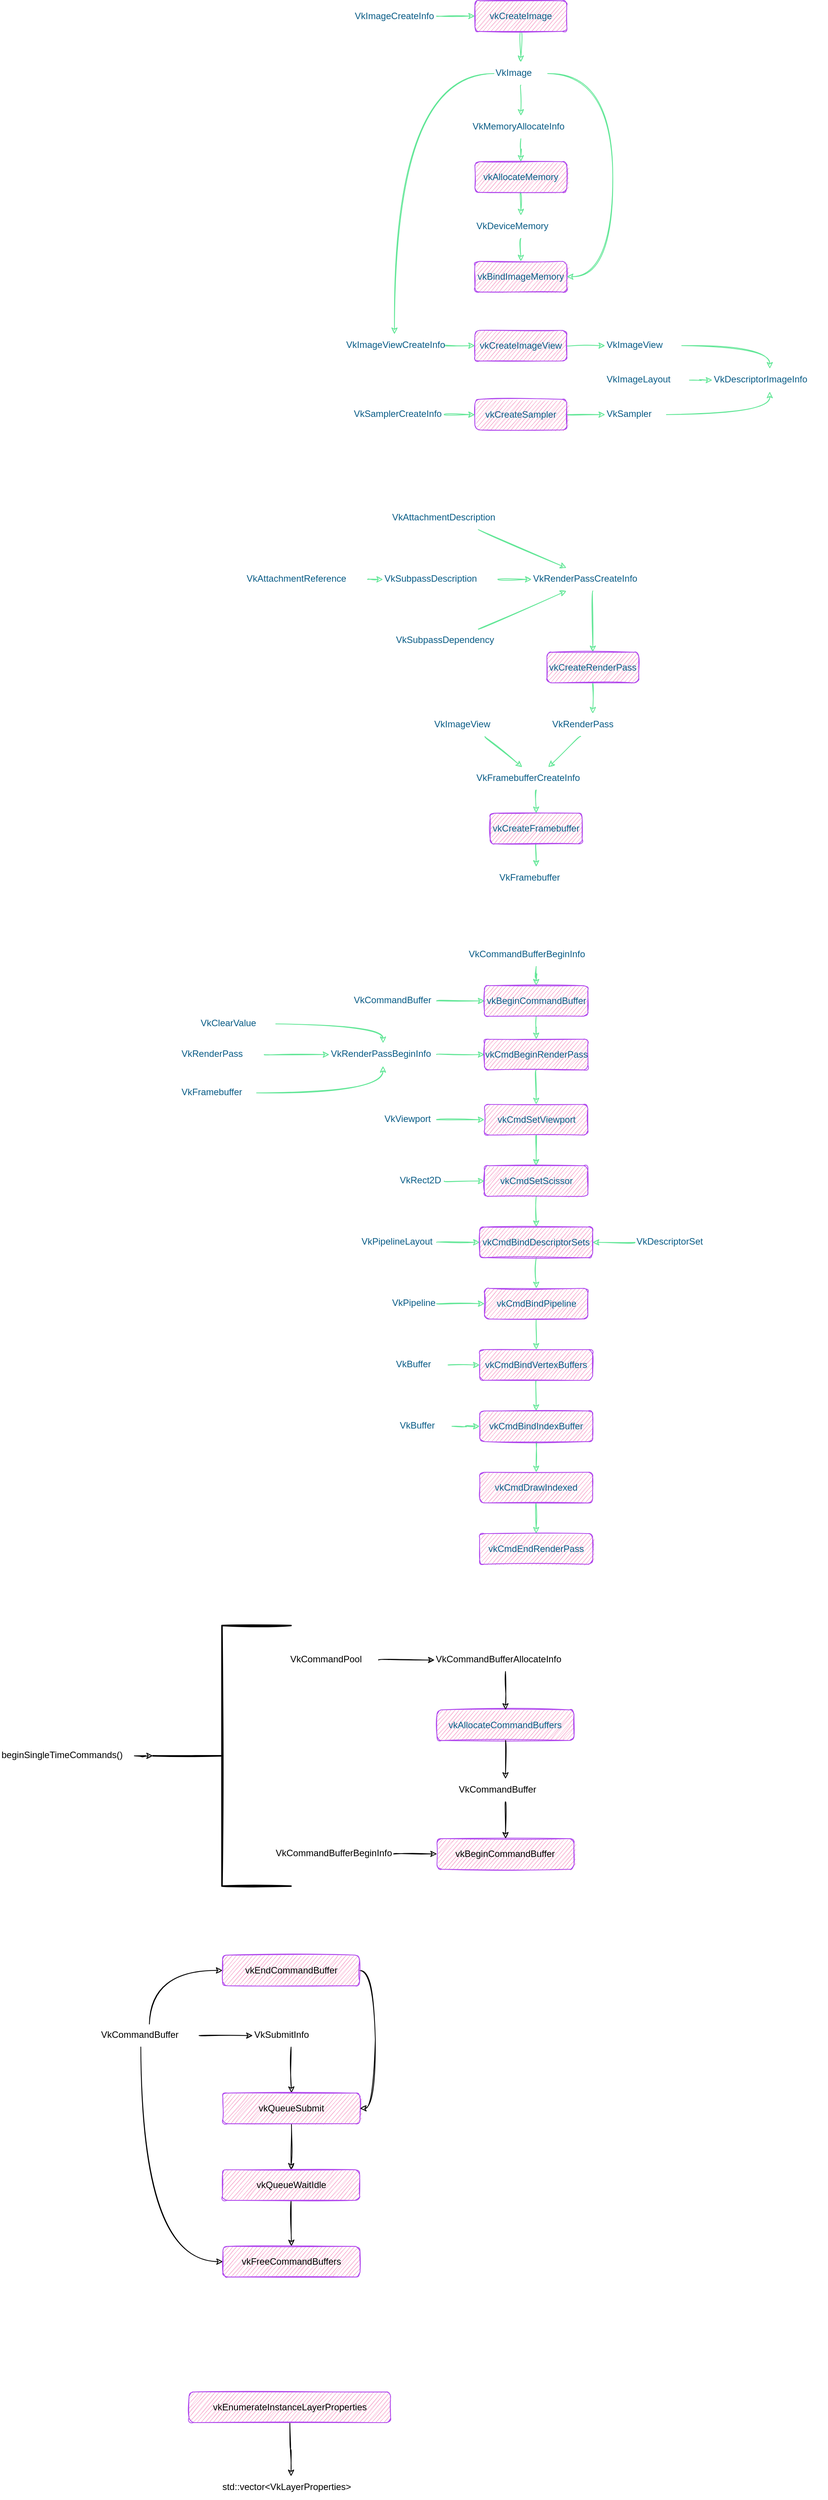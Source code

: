 <mxfile version="15.2.7" type="device"><diagram id="C5RBs43oDa-KdzZeNtuy" name="Page-1"><mxGraphModel dx="1734" dy="2004" grid="1" gridSize="10" guides="1" tooltips="1" connect="1" arrows="1" fold="1" page="1" pageScale="1" pageWidth="827" pageHeight="1169" math="0" shadow="0"><root><mxCell id="WIyWlLk6GJQsqaUBKTNV-0"/><mxCell id="WIyWlLk6GJQsqaUBKTNV-1" parent="WIyWlLk6GJQsqaUBKTNV-0"/><mxCell id="TEi-ad2uuRm-jpx_pzgh-16" style="edgeStyle=orthogonalEdgeStyle;orthogonalLoop=1;jettySize=auto;html=1;strokeColor=#60E696;fontColor=#095C86;curved=1;sketch=1;" parent="WIyWlLk6GJQsqaUBKTNV-1" source="WIyWlLk6GJQsqaUBKTNV-3" target="TEi-ad2uuRm-jpx_pzgh-11" edge="1"><mxGeometry relative="1" as="geometry"/></mxCell><mxCell id="WIyWlLk6GJQsqaUBKTNV-3" value="vkCreateImage" style="whiteSpace=wrap;html=1;fontSize=12;glass=0;strokeWidth=1;shadow=0;fillColor=#F694C1;strokeColor=#AF45ED;fontColor=#095C86;sketch=1;rounded=1;" parent="WIyWlLk6GJQsqaUBKTNV-1" vertex="1"><mxGeometry x="250" y="-80" width="120" height="40" as="geometry"/></mxCell><mxCell id="TEi-ad2uuRm-jpx_pzgh-7" style="orthogonalLoop=1;jettySize=auto;html=1;strokeColor=#60E696;fontColor=#095C86;curved=1;sketch=1;" parent="WIyWlLk6GJQsqaUBKTNV-1" source="WIyWlLk6GJQsqaUBKTNV-7" target="TEi-ad2uuRm-jpx_pzgh-13" edge="1"><mxGeometry relative="1" as="geometry"/></mxCell><mxCell id="WIyWlLk6GJQsqaUBKTNV-7" value="vkAllocateMemory" style="whiteSpace=wrap;html=1;fontSize=12;glass=0;strokeWidth=1;shadow=0;fillColor=#F694C1;strokeColor=#AF45ED;fontColor=#095C86;sketch=1;rounded=1;" parent="WIyWlLk6GJQsqaUBKTNV-1" vertex="1"><mxGeometry x="250" y="130" width="120" height="40" as="geometry"/></mxCell><mxCell id="TEi-ad2uuRm-jpx_pzgh-55" value="" style="edgeStyle=orthogonalEdgeStyle;orthogonalLoop=1;jettySize=auto;html=1;fontColor=#095C86;strokeColor=#60E696;fillColor=#F694C1;curved=1;sketch=1;" parent="WIyWlLk6GJQsqaUBKTNV-1" source="WIyWlLk6GJQsqaUBKTNV-11" target="TEi-ad2uuRm-jpx_pzgh-54" edge="1"><mxGeometry relative="1" as="geometry"/></mxCell><mxCell id="WIyWlLk6GJQsqaUBKTNV-11" value="vkCreateImageView" style="whiteSpace=wrap;html=1;fontSize=12;glass=0;strokeWidth=1;shadow=0;fillColor=#F694C1;strokeColor=#AF45ED;fontColor=#095C86;sketch=1;rounded=1;" parent="WIyWlLk6GJQsqaUBKTNV-1" vertex="1"><mxGeometry x="250" y="350" width="120" height="40" as="geometry"/></mxCell><mxCell id="WIyWlLk6GJQsqaUBKTNV-12" value="vkBindImageMemory" style="whiteSpace=wrap;html=1;fontSize=12;glass=0;strokeWidth=1;shadow=0;fillColor=#F694C1;strokeColor=#AF45ED;fontColor=#095C86;sketch=1;rounded=1;" parent="WIyWlLk6GJQsqaUBKTNV-1" vertex="1"><mxGeometry x="250" y="260" width="120" height="40" as="geometry"/></mxCell><mxCell id="TEi-ad2uuRm-jpx_pzgh-1" style="edgeStyle=orthogonalEdgeStyle;orthogonalLoop=1;jettySize=auto;html=1;strokeColor=#60E696;fontColor=#095C86;curved=1;sketch=1;" parent="WIyWlLk6GJQsqaUBKTNV-1" source="TEi-ad2uuRm-jpx_pzgh-0" target="WIyWlLk6GJQsqaUBKTNV-3" edge="1"><mxGeometry relative="1" as="geometry"><mxPoint x="220" y="-60" as="sourcePoint"/></mxGeometry></mxCell><mxCell id="TEi-ad2uuRm-jpx_pzgh-0" value="VkImageCreateInfo" style="text;html=1;strokeColor=none;fillColor=none;align=center;verticalAlign=middle;whiteSpace=wrap;fontColor=#095C86;sketch=1;rounded=1;" parent="WIyWlLk6GJQsqaUBKTNV-1" vertex="1"><mxGeometry x="90" y="-75" width="110" height="30" as="geometry"/></mxCell><mxCell id="TEi-ad2uuRm-jpx_pzgh-4" style="edgeStyle=orthogonalEdgeStyle;orthogonalLoop=1;jettySize=auto;html=1;strokeColor=#60E696;fontColor=#095C86;curved=1;sketch=1;" parent="WIyWlLk6GJQsqaUBKTNV-1" source="TEi-ad2uuRm-jpx_pzgh-3" target="WIyWlLk6GJQsqaUBKTNV-7" edge="1"><mxGeometry relative="1" as="geometry"/></mxCell><mxCell id="TEi-ad2uuRm-jpx_pzgh-3" value="VkMemoryAllocateInfo" style="text;whiteSpace=wrap;html=1;fontColor=#095C86;sketch=1;rounded=1;" parent="WIyWlLk6GJQsqaUBKTNV-1" vertex="1"><mxGeometry x="245" y="70" width="130" height="30" as="geometry"/></mxCell><mxCell id="TEi-ad2uuRm-jpx_pzgh-10" style="edgeStyle=orthogonalEdgeStyle;orthogonalLoop=1;jettySize=auto;html=1;strokeColor=#60E696;fontColor=#095C86;curved=1;sketch=1;" parent="WIyWlLk6GJQsqaUBKTNV-1" source="TEi-ad2uuRm-jpx_pzgh-9" target="WIyWlLk6GJQsqaUBKTNV-11" edge="1"><mxGeometry relative="1" as="geometry"/></mxCell><mxCell id="TEi-ad2uuRm-jpx_pzgh-9" value="VkImageViewCreateInfo" style="text;whiteSpace=wrap;html=1;fontColor=#095C86;sketch=1;rounded=1;" parent="WIyWlLk6GJQsqaUBKTNV-1" vertex="1"><mxGeometry x="80" y="355" width="130" height="30" as="geometry"/></mxCell><mxCell id="TEi-ad2uuRm-jpx_pzgh-18" style="edgeStyle=elbowEdgeStyle;orthogonalLoop=1;jettySize=auto;html=1;entryX=1;entryY=0.5;entryDx=0;entryDy=0;strokeColor=#60E696;fontColor=#095C86;curved=1;sketch=1;" parent="WIyWlLk6GJQsqaUBKTNV-1" source="TEi-ad2uuRm-jpx_pzgh-11" target="WIyWlLk6GJQsqaUBKTNV-12" edge="1"><mxGeometry relative="1" as="geometry"><Array as="points"><mxPoint x="430" y="150"/></Array></mxGeometry></mxCell><mxCell id="TEi-ad2uuRm-jpx_pzgh-49" style="edgeStyle=none;orthogonalLoop=1;jettySize=auto;html=1;strokeColor=#60E696;fontColor=#095C86;curved=1;sketch=1;" parent="WIyWlLk6GJQsqaUBKTNV-1" source="TEi-ad2uuRm-jpx_pzgh-11" target="TEi-ad2uuRm-jpx_pzgh-3" edge="1"><mxGeometry relative="1" as="geometry"/></mxCell><mxCell id="TEi-ad2uuRm-jpx_pzgh-51" style="orthogonalLoop=1;jettySize=auto;html=1;edgeStyle=orthogonalEdgeStyle;strokeColor=#60E696;fontColor=#095C86;curved=1;sketch=1;" parent="WIyWlLk6GJQsqaUBKTNV-1" source="TEi-ad2uuRm-jpx_pzgh-11" target="TEi-ad2uuRm-jpx_pzgh-9" edge="1"><mxGeometry relative="1" as="geometry"/></mxCell><mxCell id="TEi-ad2uuRm-jpx_pzgh-11" value="VkImage" style="text;whiteSpace=wrap;html=1;fontColor=#095C86;sketch=1;rounded=1;" parent="WIyWlLk6GJQsqaUBKTNV-1" vertex="1"><mxGeometry x="275" width="70" height="30" as="geometry"/></mxCell><mxCell id="TEi-ad2uuRm-jpx_pzgh-50" value="" style="edgeStyle=none;orthogonalLoop=1;jettySize=auto;html=1;strokeColor=#60E696;fontColor=#095C86;curved=1;sketch=1;" parent="WIyWlLk6GJQsqaUBKTNV-1" source="TEi-ad2uuRm-jpx_pzgh-13" target="WIyWlLk6GJQsqaUBKTNV-12" edge="1"><mxGeometry relative="1" as="geometry"/></mxCell><mxCell id="TEi-ad2uuRm-jpx_pzgh-13" value="VkDeviceMemory" style="text;whiteSpace=wrap;html=1;fontColor=#095C86;sketch=1;rounded=1;" parent="WIyWlLk6GJQsqaUBKTNV-1" vertex="1"><mxGeometry x="250" y="200" width="120" height="30" as="geometry"/></mxCell><mxCell id="TEi-ad2uuRm-jpx_pzgh-47" value="" style="edgeStyle=none;orthogonalLoop=1;jettySize=auto;html=1;strokeColor=#60E696;fontColor=#095C86;curved=1;sketch=1;" parent="WIyWlLk6GJQsqaUBKTNV-1" source="TEi-ad2uuRm-jpx_pzgh-19" target="TEi-ad2uuRm-jpx_pzgh-46" edge="1"><mxGeometry relative="1" as="geometry"/></mxCell><mxCell id="TEi-ad2uuRm-jpx_pzgh-19" value="vkCreateSampler" style="whiteSpace=wrap;html=1;fontSize=12;glass=0;strokeWidth=1;shadow=0;fillColor=#F694C1;strokeColor=#AF45ED;fontColor=#095C86;sketch=1;rounded=1;" parent="WIyWlLk6GJQsqaUBKTNV-1" vertex="1"><mxGeometry x="250" y="440" width="120" height="40" as="geometry"/></mxCell><mxCell id="TEi-ad2uuRm-jpx_pzgh-21" style="edgeStyle=orthogonalEdgeStyle;orthogonalLoop=1;jettySize=auto;html=1;strokeColor=#60E696;fontColor=#095C86;curved=1;sketch=1;" parent="WIyWlLk6GJQsqaUBKTNV-1" source="TEi-ad2uuRm-jpx_pzgh-20" target="TEi-ad2uuRm-jpx_pzgh-19" edge="1"><mxGeometry relative="1" as="geometry"/></mxCell><mxCell id="TEi-ad2uuRm-jpx_pzgh-20" value="VkSamplerCreateInfo" style="text;whiteSpace=wrap;html=1;fontColor=#095C86;sketch=1;rounded=1;" parent="WIyWlLk6GJQsqaUBKTNV-1" vertex="1"><mxGeometry x="90" y="445" width="120" height="30" as="geometry"/></mxCell><mxCell id="TEi-ad2uuRm-jpx_pzgh-29" style="orthogonalLoop=1;jettySize=auto;html=1;strokeColor=#60E696;fontColor=#095C86;curved=1;sketch=1;" parent="WIyWlLk6GJQsqaUBKTNV-1" source="TEi-ad2uuRm-jpx_pzgh-23" target="TEi-ad2uuRm-jpx_pzgh-28" edge="1"><mxGeometry relative="1" as="geometry"/></mxCell><mxCell id="TEi-ad2uuRm-jpx_pzgh-23" value="VkAttachmentDescription" style="text;whiteSpace=wrap;html=1;fontColor=#095C86;sketch=1;rounded=1;" parent="WIyWlLk6GJQsqaUBKTNV-1" vertex="1"><mxGeometry x="140" y="580" width="160" height="30" as="geometry"/></mxCell><mxCell id="TEi-ad2uuRm-jpx_pzgh-33" style="orthogonalLoop=1;jettySize=auto;html=1;strokeColor=#60E696;fontColor=#095C86;curved=1;sketch=1;" parent="WIyWlLk6GJQsqaUBKTNV-1" source="TEi-ad2uuRm-jpx_pzgh-25" target="TEi-ad2uuRm-jpx_pzgh-26" edge="1"><mxGeometry relative="1" as="geometry"/></mxCell><mxCell id="TEi-ad2uuRm-jpx_pzgh-25" value="VkAttachmentReference" style="text;whiteSpace=wrap;html=1;fontColor=#095C86;sketch=1;rounded=1;" parent="WIyWlLk6GJQsqaUBKTNV-1" vertex="1"><mxGeometry x="-50" y="660" width="160" height="30" as="geometry"/></mxCell><mxCell id="TEi-ad2uuRm-jpx_pzgh-30" style="orthogonalLoop=1;jettySize=auto;html=1;strokeColor=#60E696;fontColor=#095C86;curved=1;sketch=1;" parent="WIyWlLk6GJQsqaUBKTNV-1" source="TEi-ad2uuRm-jpx_pzgh-26" target="TEi-ad2uuRm-jpx_pzgh-28" edge="1"><mxGeometry relative="1" as="geometry"/></mxCell><mxCell id="TEi-ad2uuRm-jpx_pzgh-26" value="VkSubpassDescription" style="text;whiteSpace=wrap;html=1;fontColor=#095C86;sketch=1;rounded=1;" parent="WIyWlLk6GJQsqaUBKTNV-1" vertex="1"><mxGeometry x="130" y="660" width="150" height="30" as="geometry"/></mxCell><mxCell id="TEi-ad2uuRm-jpx_pzgh-27" value="VkSubpassDependency" style="text;whiteSpace=wrap;html=1;fontColor=#095C86;sketch=1;rounded=1;" parent="WIyWlLk6GJQsqaUBKTNV-1" vertex="1"><mxGeometry x="145" y="740" width="150" height="30" as="geometry"/></mxCell><mxCell id="TEi-ad2uuRm-jpx_pzgh-35" style="edgeStyle=none;orthogonalLoop=1;jettySize=auto;html=1;strokeColor=#60E696;fontColor=#095C86;curved=1;sketch=1;" parent="WIyWlLk6GJQsqaUBKTNV-1" source="TEi-ad2uuRm-jpx_pzgh-28" target="TEi-ad2uuRm-jpx_pzgh-34" edge="1"><mxGeometry relative="1" as="geometry"/></mxCell><mxCell id="TEi-ad2uuRm-jpx_pzgh-28" value="VkRenderPassCreateInfo" style="text;whiteSpace=wrap;html=1;fontColor=#095C86;sketch=1;rounded=1;" parent="WIyWlLk6GJQsqaUBKTNV-1" vertex="1"><mxGeometry x="324" y="660" width="160" height="30" as="geometry"/></mxCell><mxCell id="TEi-ad2uuRm-jpx_pzgh-32" style="orthogonalLoop=1;jettySize=auto;html=1;strokeColor=#60E696;fontColor=#095C86;curved=1;sketch=1;" parent="WIyWlLk6GJQsqaUBKTNV-1" source="TEi-ad2uuRm-jpx_pzgh-27" target="TEi-ad2uuRm-jpx_pzgh-28" edge="1"><mxGeometry relative="1" as="geometry"><mxPoint x="315.029" y="810" as="sourcePoint"/></mxGeometry></mxCell><mxCell id="TEi-ad2uuRm-jpx_pzgh-37" style="edgeStyle=none;orthogonalLoop=1;jettySize=auto;html=1;strokeColor=#60E696;fontColor=#095C86;curved=1;sketch=1;" parent="WIyWlLk6GJQsqaUBKTNV-1" source="TEi-ad2uuRm-jpx_pzgh-34" target="TEi-ad2uuRm-jpx_pzgh-36" edge="1"><mxGeometry relative="1" as="geometry"/></mxCell><mxCell id="TEi-ad2uuRm-jpx_pzgh-34" value="vkCreateRenderPass" style="whiteSpace=wrap;html=1;fontSize=12;glass=0;strokeWidth=1;shadow=0;fillColor=#F694C1;strokeColor=#AF45ED;fontColor=#095C86;sketch=1;rounded=1;" parent="WIyWlLk6GJQsqaUBKTNV-1" vertex="1"><mxGeometry x="344" y="770" width="120" height="40" as="geometry"/></mxCell><mxCell id="TEi-ad2uuRm-jpx_pzgh-41" style="edgeStyle=none;orthogonalLoop=1;jettySize=auto;html=1;strokeColor=#60E696;fontColor=#095C86;curved=1;sketch=1;" parent="WIyWlLk6GJQsqaUBKTNV-1" source="TEi-ad2uuRm-jpx_pzgh-36" target="TEi-ad2uuRm-jpx_pzgh-39" edge="1"><mxGeometry relative="1" as="geometry"/></mxCell><mxCell id="TEi-ad2uuRm-jpx_pzgh-36" value="VkRenderPass" style="text;whiteSpace=wrap;html=1;fontColor=#095C86;sketch=1;rounded=1;" parent="WIyWlLk6GJQsqaUBKTNV-1" vertex="1"><mxGeometry x="349" y="850" width="110" height="30" as="geometry"/></mxCell><mxCell id="TEi-ad2uuRm-jpx_pzgh-40" style="edgeStyle=none;orthogonalLoop=1;jettySize=auto;html=1;strokeColor=#60E696;fontColor=#095C86;curved=1;sketch=1;" parent="WIyWlLk6GJQsqaUBKTNV-1" source="TEi-ad2uuRm-jpx_pzgh-38" target="TEi-ad2uuRm-jpx_pzgh-39" edge="1"><mxGeometry relative="1" as="geometry"/></mxCell><mxCell id="TEi-ad2uuRm-jpx_pzgh-38" value="VkImageView" style="text;whiteSpace=wrap;html=1;fontColor=#095C86;sketch=1;rounded=1;" parent="WIyWlLk6GJQsqaUBKTNV-1" vertex="1"><mxGeometry x="195" y="850" width="100" height="30" as="geometry"/></mxCell><mxCell id="TEi-ad2uuRm-jpx_pzgh-43" style="edgeStyle=none;orthogonalLoop=1;jettySize=auto;html=1;strokeColor=#60E696;fontColor=#095C86;curved=1;sketch=1;" parent="WIyWlLk6GJQsqaUBKTNV-1" source="TEi-ad2uuRm-jpx_pzgh-39" target="TEi-ad2uuRm-jpx_pzgh-42" edge="1"><mxGeometry relative="1" as="geometry"/></mxCell><mxCell id="TEi-ad2uuRm-jpx_pzgh-39" value="VkFramebufferCreateInfo" style="text;whiteSpace=wrap;html=1;fontColor=#095C86;sketch=1;rounded=1;" parent="WIyWlLk6GJQsqaUBKTNV-1" vertex="1"><mxGeometry x="250" y="920" width="160" height="30" as="geometry"/></mxCell><mxCell id="TEi-ad2uuRm-jpx_pzgh-45" value="" style="edgeStyle=none;orthogonalLoop=1;jettySize=auto;html=1;strokeColor=#60E696;fontColor=#095C86;curved=1;sketch=1;" parent="WIyWlLk6GJQsqaUBKTNV-1" source="TEi-ad2uuRm-jpx_pzgh-42" target="TEi-ad2uuRm-jpx_pzgh-44" edge="1"><mxGeometry relative="1" as="geometry"/></mxCell><mxCell id="TEi-ad2uuRm-jpx_pzgh-42" value="vkCreateFramebuffer" style="whiteSpace=wrap;html=1;fontSize=12;glass=0;strokeWidth=1;shadow=0;fillColor=#F694C1;strokeColor=#AF45ED;fontColor=#095C86;sketch=1;rounded=1;" parent="WIyWlLk6GJQsqaUBKTNV-1" vertex="1"><mxGeometry x="270" y="980" width="120" height="40" as="geometry"/></mxCell><mxCell id="TEi-ad2uuRm-jpx_pzgh-44" value="VkFramebuffer" style="text;whiteSpace=wrap;html=1;fontColor=#095C86;sketch=1;rounded=1;" parent="WIyWlLk6GJQsqaUBKTNV-1" vertex="1"><mxGeometry x="280" y="1050" width="100" height="30" as="geometry"/></mxCell><mxCell id="TEi-ad2uuRm-jpx_pzgh-56" style="edgeStyle=orthogonalEdgeStyle;orthogonalLoop=1;jettySize=auto;html=1;fontColor=#095C86;strokeColor=#60E696;fillColor=#F694C1;curved=1;sketch=1;" parent="WIyWlLk6GJQsqaUBKTNV-1" source="TEi-ad2uuRm-jpx_pzgh-46" target="TEi-ad2uuRm-jpx_pzgh-53" edge="1"><mxGeometry relative="1" as="geometry"/></mxCell><mxCell id="TEi-ad2uuRm-jpx_pzgh-46" value="VkSampler" style="text;whiteSpace=wrap;html=1;fontColor=#095C86;sketch=1;rounded=1;" parent="WIyWlLk6GJQsqaUBKTNV-1" vertex="1"><mxGeometry x="420" y="445" width="80" height="30" as="geometry"/></mxCell><mxCell id="TEi-ad2uuRm-jpx_pzgh-53" value="VkDescriptorImageInfo" style="text;whiteSpace=wrap;html=1;fontColor=#095C86;sketch=1;rounded=1;" parent="WIyWlLk6GJQsqaUBKTNV-1" vertex="1"><mxGeometry x="560" y="400" width="150" height="30" as="geometry"/></mxCell><mxCell id="TEi-ad2uuRm-jpx_pzgh-57" style="edgeStyle=orthogonalEdgeStyle;orthogonalLoop=1;jettySize=auto;html=1;fontColor=#095C86;strokeColor=#60E696;fillColor=#F694C1;curved=1;sketch=1;" parent="WIyWlLk6GJQsqaUBKTNV-1" source="TEi-ad2uuRm-jpx_pzgh-54" target="TEi-ad2uuRm-jpx_pzgh-53" edge="1"><mxGeometry relative="1" as="geometry"/></mxCell><mxCell id="TEi-ad2uuRm-jpx_pzgh-54" value="VkImageView" style="text;whiteSpace=wrap;html=1;fontColor=#095C86;sketch=1;rounded=1;" parent="WIyWlLk6GJQsqaUBKTNV-1" vertex="1"><mxGeometry x="420" y="355" width="100" height="30" as="geometry"/></mxCell><mxCell id="TEi-ad2uuRm-jpx_pzgh-59" style="edgeStyle=orthogonalEdgeStyle;orthogonalLoop=1;jettySize=auto;html=1;fontColor=#095C86;strokeColor=#60E696;fillColor=#F694C1;curved=1;sketch=1;" parent="WIyWlLk6GJQsqaUBKTNV-1" source="TEi-ad2uuRm-jpx_pzgh-58" target="TEi-ad2uuRm-jpx_pzgh-53" edge="1"><mxGeometry relative="1" as="geometry"/></mxCell><mxCell id="TEi-ad2uuRm-jpx_pzgh-58" value="VkImageLayout" style="text;whiteSpace=wrap;html=1;fontColor=#095C86;sketch=1;rounded=1;" parent="WIyWlLk6GJQsqaUBKTNV-1" vertex="1"><mxGeometry x="420" y="400" width="110" height="30" as="geometry"/></mxCell><mxCell id="TEi-ad2uuRm-jpx_pzgh-64" value="" style="edgeStyle=orthogonalEdgeStyle;orthogonalLoop=1;jettySize=auto;html=1;fontColor=#095C86;strokeColor=#60E696;fillColor=#F694C1;curved=1;sketch=1;" parent="WIyWlLk6GJQsqaUBKTNV-1" source="TEi-ad2uuRm-jpx_pzgh-60" target="TEi-ad2uuRm-jpx_pzgh-76" edge="1"><mxGeometry relative="1" as="geometry"><mxPoint x="330" y="1210" as="targetPoint"/></mxGeometry></mxCell><mxCell id="TEi-ad2uuRm-jpx_pzgh-60" value="VkCommandBufferBeginInfo" style="text;whiteSpace=wrap;html=1;fontColor=#095C86;sketch=1;rounded=1;" parent="WIyWlLk6GJQsqaUBKTNV-1" vertex="1"><mxGeometry x="240" y="1150" width="180" height="30" as="geometry"/></mxCell><mxCell id="TEi-ad2uuRm-jpx_pzgh-63" value="" style="edgeStyle=orthogonalEdgeStyle;orthogonalLoop=1;jettySize=auto;html=1;fontColor=#095C86;strokeColor=#60E696;fillColor=#F694C1;curved=1;sketch=1;" parent="WIyWlLk6GJQsqaUBKTNV-1" source="TEi-ad2uuRm-jpx_pzgh-61" target="TEi-ad2uuRm-jpx_pzgh-76" edge="1"><mxGeometry relative="1" as="geometry"><mxPoint x="250" y="1225" as="targetPoint"/></mxGeometry></mxCell><mxCell id="TEi-ad2uuRm-jpx_pzgh-61" value="VkCommandBuffer" style="text;whiteSpace=wrap;html=1;fontColor=#095C86;sketch=1;rounded=1;" parent="WIyWlLk6GJQsqaUBKTNV-1" vertex="1"><mxGeometry x="90" y="1210" width="110" height="30" as="geometry"/></mxCell><mxCell id="TEi-ad2uuRm-jpx_pzgh-74" value="" style="edgeStyle=orthogonalEdgeStyle;orthogonalLoop=1;jettySize=auto;html=1;fontColor=#095C86;strokeColor=#60E696;fillColor=#F694C1;curved=1;sketch=1;" parent="WIyWlLk6GJQsqaUBKTNV-1" source="TEi-ad2uuRm-jpx_pzgh-76" target="TEi-ad2uuRm-jpx_pzgh-77" edge="1"><mxGeometry relative="1" as="geometry"><mxPoint x="330" y="1240" as="sourcePoint"/><mxPoint x="334" y="1280" as="targetPoint"/></mxGeometry></mxCell><mxCell id="TEi-ad2uuRm-jpx_pzgh-73" value="" style="edgeStyle=orthogonalEdgeStyle;orthogonalLoop=1;jettySize=auto;html=1;fontColor=#095C86;strokeColor=#60E696;fillColor=#F694C1;curved=1;sketch=1;" parent="WIyWlLk6GJQsqaUBKTNV-1" source="TEi-ad2uuRm-jpx_pzgh-65" target="TEi-ad2uuRm-jpx_pzgh-77" edge="1"><mxGeometry relative="1" as="geometry"><mxPoint x="254" y="1295" as="targetPoint"/></mxGeometry></mxCell><mxCell id="TEi-ad2uuRm-jpx_pzgh-65" value="VkRenderPassBeginInfo" style="text;whiteSpace=wrap;html=1;fontColor=#095C86;sketch=1;rounded=1;" parent="WIyWlLk6GJQsqaUBKTNV-1" vertex="1"><mxGeometry x="60" y="1280" width="140" height="30" as="geometry"/></mxCell><mxCell id="TEi-ad2uuRm-jpx_pzgh-67" style="edgeStyle=orthogonalEdgeStyle;orthogonalLoop=1;jettySize=auto;html=1;fontColor=#095C86;strokeColor=#60E696;fillColor=#F694C1;entryX=0.5;entryY=0;entryDx=0;entryDy=0;curved=1;sketch=1;" parent="WIyWlLk6GJQsqaUBKTNV-1" source="TEi-ad2uuRm-jpx_pzgh-66" target="TEi-ad2uuRm-jpx_pzgh-65" edge="1"><mxGeometry relative="1" as="geometry"/></mxCell><mxCell id="TEi-ad2uuRm-jpx_pzgh-66" value="VkClearValue" style="text;whiteSpace=wrap;html=1;fontColor=#095C86;sketch=1;rounded=1;" parent="WIyWlLk6GJQsqaUBKTNV-1" vertex="1"><mxGeometry x="-110" y="1240" width="100" height="30" as="geometry"/></mxCell><mxCell id="TEi-ad2uuRm-jpx_pzgh-69" style="edgeStyle=orthogonalEdgeStyle;orthogonalLoop=1;jettySize=auto;html=1;fontColor=#095C86;strokeColor=#60E696;fillColor=#F694C1;curved=1;sketch=1;" parent="WIyWlLk6GJQsqaUBKTNV-1" source="TEi-ad2uuRm-jpx_pzgh-68" target="TEi-ad2uuRm-jpx_pzgh-65" edge="1"><mxGeometry relative="1" as="geometry"/></mxCell><mxCell id="TEi-ad2uuRm-jpx_pzgh-68" value="VkRenderPass" style="text;whiteSpace=wrap;html=1;fontColor=#095C86;sketch=1;rounded=1;" parent="WIyWlLk6GJQsqaUBKTNV-1" vertex="1"><mxGeometry x="-135" y="1280" width="110" height="30" as="geometry"/></mxCell><mxCell id="TEi-ad2uuRm-jpx_pzgh-71" style="edgeStyle=orthogonalEdgeStyle;orthogonalLoop=1;jettySize=auto;html=1;fontColor=#095C86;strokeColor=#60E696;fillColor=#F694C1;curved=1;sketch=1;" parent="WIyWlLk6GJQsqaUBKTNV-1" source="TEi-ad2uuRm-jpx_pzgh-70" target="TEi-ad2uuRm-jpx_pzgh-65" edge="1"><mxGeometry relative="1" as="geometry"/></mxCell><mxCell id="TEi-ad2uuRm-jpx_pzgh-70" value="VkFramebuffer" style="text;whiteSpace=wrap;html=1;fontColor=#095C86;sketch=1;rounded=1;" parent="WIyWlLk6GJQsqaUBKTNV-1" vertex="1"><mxGeometry x="-135" y="1330" width="100" height="30" as="geometry"/></mxCell><mxCell id="TEi-ad2uuRm-jpx_pzgh-76" value="&lt;span style=&quot;text-align: left&quot;&gt;vkBeginCommandBuffer&lt;/span&gt;" style="whiteSpace=wrap;html=1;fontSize=12;glass=0;strokeWidth=1;shadow=0;fillColor=#F694C1;strokeColor=#AF45ED;fontColor=#095C86;sketch=1;rounded=1;" parent="WIyWlLk6GJQsqaUBKTNV-1" vertex="1"><mxGeometry x="262.5" y="1205" width="135" height="40" as="geometry"/></mxCell><mxCell id="TEi-ad2uuRm-jpx_pzgh-79" value="" style="edgeStyle=orthogonalEdgeStyle;orthogonalLoop=1;jettySize=auto;html=1;fontColor=#095C86;strokeColor=#60E696;fillColor=#F694C1;curved=1;sketch=1;" parent="WIyWlLk6GJQsqaUBKTNV-1" source="TEi-ad2uuRm-jpx_pzgh-77" target="TEi-ad2uuRm-jpx_pzgh-78" edge="1"><mxGeometry relative="1" as="geometry"/></mxCell><mxCell id="TEi-ad2uuRm-jpx_pzgh-77" value="&lt;span style=&quot;text-align: left&quot;&gt;vkCmdBeginRenderPass&lt;/span&gt;" style="whiteSpace=wrap;html=1;fontSize=12;glass=0;strokeWidth=1;shadow=0;fillColor=#F694C1;strokeColor=#AF45ED;fontColor=#095C86;sketch=1;rounded=1;" parent="WIyWlLk6GJQsqaUBKTNV-1" vertex="1"><mxGeometry x="262.5" y="1275" width="135" height="40" as="geometry"/></mxCell><mxCell id="TEi-ad2uuRm-jpx_pzgh-86" value="" style="edgeStyle=orthogonalEdgeStyle;orthogonalLoop=1;jettySize=auto;html=1;fontColor=#095C86;strokeColor=#60E696;fillColor=#F694C1;curved=1;sketch=1;" parent="WIyWlLk6GJQsqaUBKTNV-1" source="TEi-ad2uuRm-jpx_pzgh-78" target="TEi-ad2uuRm-jpx_pzgh-83" edge="1"><mxGeometry relative="1" as="geometry"/></mxCell><mxCell id="TEi-ad2uuRm-jpx_pzgh-78" value="&lt;span style=&quot;text-align: left&quot;&gt;vkCmdSetViewport&lt;/span&gt;" style="whiteSpace=wrap;html=1;fontSize=12;glass=0;strokeWidth=1;shadow=0;fillColor=#F694C1;strokeColor=#AF45ED;fontColor=#095C86;sketch=1;rounded=1;" parent="WIyWlLk6GJQsqaUBKTNV-1" vertex="1"><mxGeometry x="262.5" y="1360" width="135" height="40" as="geometry"/></mxCell><mxCell id="TEi-ad2uuRm-jpx_pzgh-81" value="" style="edgeStyle=orthogonalEdgeStyle;orthogonalLoop=1;jettySize=auto;html=1;fontColor=#095C86;strokeColor=#60E696;fillColor=#F694C1;curved=1;sketch=1;" parent="WIyWlLk6GJQsqaUBKTNV-1" source="TEi-ad2uuRm-jpx_pzgh-80" target="TEi-ad2uuRm-jpx_pzgh-78" edge="1"><mxGeometry relative="1" as="geometry"/></mxCell><mxCell id="TEi-ad2uuRm-jpx_pzgh-80" value="VkViewport" style="text;whiteSpace=wrap;html=1;fontColor=#095C86;sketch=1;rounded=1;" parent="WIyWlLk6GJQsqaUBKTNV-1" vertex="1"><mxGeometry x="130" y="1365" width="70" height="30" as="geometry"/></mxCell><mxCell id="TEi-ad2uuRm-jpx_pzgh-90" value="" style="edgeStyle=orthogonalEdgeStyle;orthogonalLoop=1;jettySize=auto;html=1;fontColor=#095C86;strokeColor=#60E696;fillColor=#F694C1;curved=1;sketch=1;" parent="WIyWlLk6GJQsqaUBKTNV-1" source="TEi-ad2uuRm-jpx_pzgh-83" target="TEi-ad2uuRm-jpx_pzgh-87" edge="1"><mxGeometry relative="1" as="geometry"/></mxCell><mxCell id="TEi-ad2uuRm-jpx_pzgh-83" value="&lt;div style=&quot;text-align: left&quot;&gt;&lt;span&gt;vkCmdSetScissor&lt;/span&gt;&lt;/div&gt;" style="whiteSpace=wrap;html=1;fontSize=12;glass=0;strokeWidth=1;shadow=0;fillColor=#F694C1;strokeColor=#AF45ED;fontColor=#095C86;sketch=1;rounded=1;" parent="WIyWlLk6GJQsqaUBKTNV-1" vertex="1"><mxGeometry x="262.5" y="1440" width="135" height="40" as="geometry"/></mxCell><mxCell id="TEi-ad2uuRm-jpx_pzgh-85" value="" style="edgeStyle=orthogonalEdgeStyle;orthogonalLoop=1;jettySize=auto;html=1;fontColor=#095C86;strokeColor=#60E696;fillColor=#F694C1;curved=1;sketch=1;" parent="WIyWlLk6GJQsqaUBKTNV-1" source="TEi-ad2uuRm-jpx_pzgh-84" target="TEi-ad2uuRm-jpx_pzgh-83" edge="1"><mxGeometry relative="1" as="geometry"/></mxCell><mxCell id="TEi-ad2uuRm-jpx_pzgh-84" value="VkRect2D" style="text;whiteSpace=wrap;html=1;fontColor=#095C86;sketch=1;rounded=1;" parent="WIyWlLk6GJQsqaUBKTNV-1" vertex="1"><mxGeometry x="150" y="1445" width="60" height="30" as="geometry"/></mxCell><mxCell id="TEi-ad2uuRm-jpx_pzgh-91" value="" style="edgeStyle=orthogonalEdgeStyle;orthogonalLoop=1;jettySize=auto;html=1;fontColor=#095C86;strokeColor=#60E696;fillColor=#F694C1;curved=1;sketch=1;" parent="WIyWlLk6GJQsqaUBKTNV-1" source="TEi-ad2uuRm-jpx_pzgh-87" target="TEi-ad2uuRm-jpx_pzgh-89" edge="1"><mxGeometry relative="1" as="geometry"/></mxCell><mxCell id="TEi-ad2uuRm-jpx_pzgh-87" value="&lt;div style=&quot;text-align: left&quot;&gt;vkCmdBindDescriptorSets&lt;br&gt;&lt;/div&gt;" style="whiteSpace=wrap;html=1;fontSize=12;glass=0;strokeWidth=1;shadow=0;fillColor=#F694C1;strokeColor=#AF45ED;fontColor=#095C86;sketch=1;rounded=1;" parent="WIyWlLk6GJQsqaUBKTNV-1" vertex="1"><mxGeometry x="256.25" y="1520" width="147.5" height="40" as="geometry"/></mxCell><mxCell id="TEi-ad2uuRm-jpx_pzgh-105" value="" style="edgeStyle=orthogonalEdgeStyle;orthogonalLoop=1;jettySize=auto;html=1;fontColor=#095C86;strokeColor=#60E696;fillColor=#F694C1;curved=1;sketch=1;" parent="WIyWlLk6GJQsqaUBKTNV-1" source="TEi-ad2uuRm-jpx_pzgh-89" target="TEi-ad2uuRm-jpx_pzgh-98" edge="1"><mxGeometry relative="1" as="geometry"/></mxCell><mxCell id="TEi-ad2uuRm-jpx_pzgh-89" value="&lt;div style=&quot;text-align: left&quot;&gt;vkCmdBindPipeline&lt;br&gt;&lt;/div&gt;" style="whiteSpace=wrap;html=1;fontSize=12;glass=0;strokeWidth=1;shadow=0;fillColor=#F694C1;strokeColor=#AF45ED;fontColor=#095C86;sketch=1;rounded=1;" parent="WIyWlLk6GJQsqaUBKTNV-1" vertex="1"><mxGeometry x="262.5" y="1600" width="135" height="40" as="geometry"/></mxCell><mxCell id="TEi-ad2uuRm-jpx_pzgh-93" value="" style="edgeStyle=orthogonalEdgeStyle;orthogonalLoop=1;jettySize=auto;html=1;fontColor=#095C86;strokeColor=#60E696;fillColor=#F694C1;curved=1;sketch=1;" parent="WIyWlLk6GJQsqaUBKTNV-1" source="TEi-ad2uuRm-jpx_pzgh-92" target="TEi-ad2uuRm-jpx_pzgh-87" edge="1"><mxGeometry relative="1" as="geometry"/></mxCell><mxCell id="TEi-ad2uuRm-jpx_pzgh-92" value="VkPipelineLayout" style="text;whiteSpace=wrap;html=1;fontColor=#095C86;sketch=1;rounded=1;" parent="WIyWlLk6GJQsqaUBKTNV-1" vertex="1"><mxGeometry x="100" y="1525" width="100" height="30" as="geometry"/></mxCell><mxCell id="TEi-ad2uuRm-jpx_pzgh-95" value="" style="edgeStyle=orthogonalEdgeStyle;orthogonalLoop=1;jettySize=auto;html=1;fontColor=#095C86;strokeColor=#60E696;fillColor=#F694C1;curved=1;sketch=1;" parent="WIyWlLk6GJQsqaUBKTNV-1" source="TEi-ad2uuRm-jpx_pzgh-94" target="TEi-ad2uuRm-jpx_pzgh-87" edge="1"><mxGeometry relative="1" as="geometry"/></mxCell><mxCell id="TEi-ad2uuRm-jpx_pzgh-94" value="VkDescriptorSet" style="text;whiteSpace=wrap;html=1;fontColor=#095C86;sketch=1;rounded=1;" parent="WIyWlLk6GJQsqaUBKTNV-1" vertex="1"><mxGeometry x="459" y="1525" width="110" height="30" as="geometry"/></mxCell><mxCell id="TEi-ad2uuRm-jpx_pzgh-97" value="" style="edgeStyle=orthogonalEdgeStyle;orthogonalLoop=1;jettySize=auto;html=1;fontColor=#095C86;strokeColor=#60E696;fillColor=#F694C1;curved=1;sketch=1;" parent="WIyWlLk6GJQsqaUBKTNV-1" source="TEi-ad2uuRm-jpx_pzgh-96" target="TEi-ad2uuRm-jpx_pzgh-89" edge="1"><mxGeometry relative="1" as="geometry"/></mxCell><mxCell id="TEi-ad2uuRm-jpx_pzgh-96" value="VkPipeline" style="text;whiteSpace=wrap;html=1;fontColor=#095C86;sketch=1;rounded=1;" parent="WIyWlLk6GJQsqaUBKTNV-1" vertex="1"><mxGeometry x="140" y="1605" width="60" height="30" as="geometry"/></mxCell><mxCell id="TEi-ad2uuRm-jpx_pzgh-106" value="" style="edgeStyle=orthogonalEdgeStyle;orthogonalLoop=1;jettySize=auto;html=1;fontColor=#095C86;strokeColor=#60E696;fillColor=#F694C1;curved=1;sketch=1;" parent="WIyWlLk6GJQsqaUBKTNV-1" source="TEi-ad2uuRm-jpx_pzgh-98" target="TEi-ad2uuRm-jpx_pzgh-99" edge="1"><mxGeometry relative="1" as="geometry"/></mxCell><mxCell id="TEi-ad2uuRm-jpx_pzgh-98" value="&lt;div style=&quot;text-align: left&quot;&gt;vkCmdBindVertexBuffers&lt;br&gt;&lt;/div&gt;" style="whiteSpace=wrap;html=1;fontSize=12;glass=0;strokeWidth=1;shadow=0;fillColor=#F694C1;strokeColor=#AF45ED;fontColor=#095C86;sketch=1;rounded=1;" parent="WIyWlLk6GJQsqaUBKTNV-1" vertex="1"><mxGeometry x="256.25" y="1680" width="147.5" height="40" as="geometry"/></mxCell><mxCell id="TEi-ad2uuRm-jpx_pzgh-107" value="" style="edgeStyle=orthogonalEdgeStyle;orthogonalLoop=1;jettySize=auto;html=1;fontColor=#095C86;strokeColor=#60E696;fillColor=#F694C1;curved=1;sketch=1;" parent="WIyWlLk6GJQsqaUBKTNV-1" source="TEi-ad2uuRm-jpx_pzgh-99" target="TEi-ad2uuRm-jpx_pzgh-100" edge="1"><mxGeometry relative="1" as="geometry"/></mxCell><mxCell id="TEi-ad2uuRm-jpx_pzgh-99" value="&lt;div style=&quot;text-align: left&quot;&gt;vkCmdBindIndexBuffer&lt;br&gt;&lt;/div&gt;" style="whiteSpace=wrap;html=1;fontSize=12;glass=0;strokeWidth=1;shadow=0;fillColor=#F694C1;strokeColor=#AF45ED;fontColor=#095C86;sketch=1;rounded=1;" parent="WIyWlLk6GJQsqaUBKTNV-1" vertex="1"><mxGeometry x="256.25" y="1760" width="147.5" height="40" as="geometry"/></mxCell><mxCell id="TEi-ad2uuRm-jpx_pzgh-109" value="" style="edgeStyle=orthogonalEdgeStyle;orthogonalLoop=1;jettySize=auto;html=1;fontColor=#095C86;strokeColor=#60E696;fillColor=#F694C1;curved=1;sketch=1;" parent="WIyWlLk6GJQsqaUBKTNV-1" source="TEi-ad2uuRm-jpx_pzgh-100" target="TEi-ad2uuRm-jpx_pzgh-108" edge="1"><mxGeometry relative="1" as="geometry"/></mxCell><mxCell id="TEi-ad2uuRm-jpx_pzgh-100" value="&lt;div style=&quot;text-align: left&quot;&gt;vkCmdDrawIndexed&lt;br&gt;&lt;/div&gt;" style="whiteSpace=wrap;html=1;fontSize=12;glass=0;strokeWidth=1;shadow=0;fillColor=#F694C1;strokeColor=#AF45ED;fontColor=#095C86;sketch=1;rounded=1;" parent="WIyWlLk6GJQsqaUBKTNV-1" vertex="1"><mxGeometry x="256.25" y="1840" width="147.5" height="40" as="geometry"/></mxCell><mxCell id="TEi-ad2uuRm-jpx_pzgh-102" value="" style="edgeStyle=orthogonalEdgeStyle;orthogonalLoop=1;jettySize=auto;html=1;fontColor=#095C86;strokeColor=#60E696;fillColor=#F694C1;curved=1;sketch=1;" parent="WIyWlLk6GJQsqaUBKTNV-1" source="TEi-ad2uuRm-jpx_pzgh-101" target="TEi-ad2uuRm-jpx_pzgh-98" edge="1"><mxGeometry relative="1" as="geometry"/></mxCell><mxCell id="TEi-ad2uuRm-jpx_pzgh-101" value="VkBuffer" style="text;whiteSpace=wrap;html=1;fontColor=#095C86;sketch=1;rounded=1;" parent="WIyWlLk6GJQsqaUBKTNV-1" vertex="1"><mxGeometry x="145" y="1685" width="70" height="30" as="geometry"/></mxCell><mxCell id="TEi-ad2uuRm-jpx_pzgh-104" value="" style="edgeStyle=orthogonalEdgeStyle;orthogonalLoop=1;jettySize=auto;html=1;fontColor=#095C86;strokeColor=#60E696;fillColor=#F694C1;curved=1;sketch=1;" parent="WIyWlLk6GJQsqaUBKTNV-1" source="TEi-ad2uuRm-jpx_pzgh-103" target="TEi-ad2uuRm-jpx_pzgh-99" edge="1"><mxGeometry relative="1" as="geometry"/></mxCell><mxCell id="TEi-ad2uuRm-jpx_pzgh-103" value="VkBuffer" style="text;whiteSpace=wrap;html=1;fontColor=#095C86;sketch=1;rounded=1;" parent="WIyWlLk6GJQsqaUBKTNV-1" vertex="1"><mxGeometry x="150" y="1765" width="70" height="30" as="geometry"/></mxCell><mxCell id="TEi-ad2uuRm-jpx_pzgh-108" value="&lt;div style=&quot;text-align: left&quot;&gt;vkCmdEndRenderPass&lt;br&gt;&lt;/div&gt;" style="whiteSpace=wrap;html=1;fontSize=12;glass=0;strokeWidth=1;shadow=0;fillColor=#F694C1;strokeColor=#AF45ED;fontColor=#095C86;sketch=1;rounded=1;" parent="WIyWlLk6GJQsqaUBKTNV-1" vertex="1"><mxGeometry x="256.25" y="1920" width="147.5" height="40" as="geometry"/></mxCell><mxCell id="WR2CY0fvhWlhk6WzGA4d-16" value="" style="group" vertex="1" connectable="0" parent="WIyWlLk6GJQsqaUBKTNV-1"><mxGeometry x="-370" y="2040" width="752.51" height="340" as="geometry"/></mxCell><mxCell id="WR2CY0fvhWlhk6WzGA4d-0" value="VkCommandBufferAllocateInfo" style="text;whiteSpace=wrap;html=1;sketch=1;rounded=1;" vertex="1" parent="WR2CY0fvhWlhk6WzGA4d-16"><mxGeometry x="567.429" y="30" width="185.081" height="30" as="geometry"/></mxCell><mxCell id="WR2CY0fvhWlhk6WzGA4d-1" value="&lt;div style=&quot;text-align: left&quot;&gt;vkAllocateCommandBuffers&lt;br&gt;&lt;/div&gt;" style="whiteSpace=wrap;html=1;fontSize=12;glass=0;strokeWidth=1;shadow=0;fillColor=#F694C1;strokeColor=#AF45ED;fontColor=#095C86;sketch=1;rounded=1;" vertex="1" parent="WR2CY0fvhWlhk6WzGA4d-16"><mxGeometry x="570.468" y="110" width="178.993" height="40" as="geometry"/></mxCell><mxCell id="WR2CY0fvhWlhk6WzGA4d-2" value="" style="edgeStyle=orthogonalEdgeStyle;orthogonalLoop=1;jettySize=auto;html=1;curved=1;sketch=1;" edge="1" parent="WR2CY0fvhWlhk6WzGA4d-16" source="WR2CY0fvhWlhk6WzGA4d-0" target="WR2CY0fvhWlhk6WzGA4d-1"><mxGeometry relative="1" as="geometry"/></mxCell><mxCell id="WR2CY0fvhWlhk6WzGA4d-3" value="VkCommandBuffer" style="text;whiteSpace=wrap;html=1;sketch=1;rounded=1;" vertex="1" parent="WR2CY0fvhWlhk6WzGA4d-16"><mxGeometry x="596.652" y="200" width="126.634" height="30" as="geometry"/></mxCell><mxCell id="WR2CY0fvhWlhk6WzGA4d-4" value="" style="edgeStyle=orthogonalEdgeStyle;orthogonalLoop=1;jettySize=auto;html=1;curved=1;sketch=1;" edge="1" parent="WR2CY0fvhWlhk6WzGA4d-16" source="WR2CY0fvhWlhk6WzGA4d-1" target="WR2CY0fvhWlhk6WzGA4d-3"><mxGeometry relative="1" as="geometry"/></mxCell><mxCell id="WR2CY0fvhWlhk6WzGA4d-6" value="" style="edgeStyle=orthogonalEdgeStyle;orthogonalLoop=1;jettySize=auto;html=1;curved=1;sketch=1;" edge="1" parent="WR2CY0fvhWlhk6WzGA4d-16" source="WR2CY0fvhWlhk6WzGA4d-5" target="WR2CY0fvhWlhk6WzGA4d-0"><mxGeometry relative="1" as="geometry"/></mxCell><mxCell id="WR2CY0fvhWlhk6WzGA4d-5" value="VkCommandPool" style="text;whiteSpace=wrap;html=1;sketch=1;rounded=1;" vertex="1" parent="WR2CY0fvhWlhk6WzGA4d-16"><mxGeometry x="377.468" y="30" width="116.893" height="30" as="geometry"/></mxCell><mxCell id="WR2CY0fvhWlhk6WzGA4d-7" value="VkCommandBufferBeginInfo" style="text;whiteSpace=wrap;html=1;" vertex="1" parent="WR2CY0fvhWlhk6WzGA4d-16"><mxGeometry x="357.986" y="283" width="155.858" height="30" as="geometry"/></mxCell><mxCell id="WR2CY0fvhWlhk6WzGA4d-8" value="&lt;div style=&quot;text-align: left&quot;&gt;&lt;span style=&quot;color: rgb(0 , 0 , 0)&quot;&gt;vkBeginCommandBuffer&lt;/span&gt;&lt;br&gt;&lt;/div&gt;" style="whiteSpace=wrap;html=1;fontSize=12;glass=0;strokeWidth=1;shadow=0;fillColor=#F694C1;strokeColor=#AF45ED;fontColor=#095C86;sketch=1;rounded=1;" vertex="1" parent="WR2CY0fvhWlhk6WzGA4d-16"><mxGeometry x="570.468" y="278" width="178.993" height="40" as="geometry"/></mxCell><mxCell id="WR2CY0fvhWlhk6WzGA4d-9" value="" style="edgeStyle=orthogonalEdgeStyle;curved=1;rounded=0;sketch=1;orthogonalLoop=1;jettySize=auto;html=1;" edge="1" parent="WR2CY0fvhWlhk6WzGA4d-16" source="WR2CY0fvhWlhk6WzGA4d-3" target="WR2CY0fvhWlhk6WzGA4d-8"><mxGeometry relative="1" as="geometry"/></mxCell><mxCell id="WR2CY0fvhWlhk6WzGA4d-10" value="" style="edgeStyle=orthogonalEdgeStyle;curved=1;rounded=0;sketch=1;orthogonalLoop=1;jettySize=auto;html=1;" edge="1" parent="WR2CY0fvhWlhk6WzGA4d-16" source="WR2CY0fvhWlhk6WzGA4d-7" target="WR2CY0fvhWlhk6WzGA4d-8"><mxGeometry relative="1" as="geometry"/></mxCell><mxCell id="WR2CY0fvhWlhk6WzGA4d-12" value="" style="strokeWidth=2;html=1;shape=mxgraph.flowchart.annotation_2;align=left;labelPosition=right;pointerEvents=1;rounded=1;sketch=1;" vertex="1" parent="WR2CY0fvhWlhk6WzGA4d-16"><mxGeometry x="199.693" width="180.21" height="340" as="geometry"/></mxCell><mxCell id="WR2CY0fvhWlhk6WzGA4d-15" value="" style="edgeStyle=orthogonalEdgeStyle;curved=1;rounded=0;sketch=1;orthogonalLoop=1;jettySize=auto;html=1;" edge="1" parent="WR2CY0fvhWlhk6WzGA4d-16" source="WR2CY0fvhWlhk6WzGA4d-14" target="WR2CY0fvhWlhk6WzGA4d-12"><mxGeometry relative="1" as="geometry"/></mxCell><mxCell id="WR2CY0fvhWlhk6WzGA4d-14" value="beginSingleTimeCommands()" style="text;whiteSpace=wrap;html=1;" vertex="1" parent="WR2CY0fvhWlhk6WzGA4d-16"><mxGeometry y="155" width="175.34" height="30" as="geometry"/></mxCell><mxCell id="WR2CY0fvhWlhk6WzGA4d-21" value="" style="edgeStyle=orthogonalEdgeStyle;curved=1;rounded=0;sketch=1;orthogonalLoop=1;jettySize=auto;html=1;" edge="1" parent="WIyWlLk6GJQsqaUBKTNV-1" source="WR2CY0fvhWlhk6WzGA4d-17" target="WR2CY0fvhWlhk6WzGA4d-20"><mxGeometry relative="1" as="geometry"/></mxCell><mxCell id="WR2CY0fvhWlhk6WzGA4d-17" value="VkSubmitInfo" style="text;whiteSpace=wrap;html=1;" vertex="1" parent="WIyWlLk6GJQsqaUBKTNV-1"><mxGeometry x="-40" y="2560" width="100" height="30" as="geometry"/></mxCell><mxCell id="WR2CY0fvhWlhk6WzGA4d-19" style="edgeStyle=orthogonalEdgeStyle;curved=1;rounded=0;sketch=1;orthogonalLoop=1;jettySize=auto;html=1;entryX=0;entryY=0.5;entryDx=0;entryDy=0;" edge="1" parent="WIyWlLk6GJQsqaUBKTNV-1" source="WR2CY0fvhWlhk6WzGA4d-18" target="WR2CY0fvhWlhk6WzGA4d-17"><mxGeometry relative="1" as="geometry"/></mxCell><mxCell id="WR2CY0fvhWlhk6WzGA4d-26" style="edgeStyle=orthogonalEdgeStyle;curved=1;rounded=0;sketch=1;orthogonalLoop=1;jettySize=auto;html=1;entryX=0;entryY=0.5;entryDx=0;entryDy=0;exitX=0.414;exitY=0.994;exitDx=0;exitDy=0;exitPerimeter=0;" edge="1" parent="WIyWlLk6GJQsqaUBKTNV-1" source="WR2CY0fvhWlhk6WzGA4d-18" target="WR2CY0fvhWlhk6WzGA4d-24"><mxGeometry relative="1" as="geometry"/></mxCell><mxCell id="WR2CY0fvhWlhk6WzGA4d-29" style="edgeStyle=orthogonalEdgeStyle;curved=1;rounded=0;sketch=1;orthogonalLoop=1;jettySize=auto;html=1;entryX=0;entryY=0.5;entryDx=0;entryDy=0;exitX=0.5;exitY=0;exitDx=0;exitDy=0;" edge="1" parent="WIyWlLk6GJQsqaUBKTNV-1" source="WR2CY0fvhWlhk6WzGA4d-18" target="WR2CY0fvhWlhk6WzGA4d-27"><mxGeometry relative="1" as="geometry"/></mxCell><mxCell id="WR2CY0fvhWlhk6WzGA4d-18" value="VkCommandBuffer" style="text;whiteSpace=wrap;html=1;" vertex="1" parent="WIyWlLk6GJQsqaUBKTNV-1"><mxGeometry x="-240" y="2560" width="130" height="30" as="geometry"/></mxCell><mxCell id="WR2CY0fvhWlhk6WzGA4d-23" value="" style="edgeStyle=orthogonalEdgeStyle;curved=1;rounded=0;sketch=1;orthogonalLoop=1;jettySize=auto;html=1;" edge="1" parent="WIyWlLk6GJQsqaUBKTNV-1" source="WR2CY0fvhWlhk6WzGA4d-20" target="WR2CY0fvhWlhk6WzGA4d-22"><mxGeometry relative="1" as="geometry"/></mxCell><mxCell id="WR2CY0fvhWlhk6WzGA4d-20" value="&lt;div style=&quot;text-align: left&quot;&gt;&lt;font color=&quot;#000000&quot;&gt;vkQueueSubmit&lt;/font&gt;&lt;br&gt;&lt;/div&gt;" style="whiteSpace=wrap;html=1;fontSize=12;glass=0;strokeWidth=1;shadow=0;fillColor=#F694C1;strokeColor=#AF45ED;fontColor=#095C86;sketch=1;rounded=1;" vertex="1" parent="WIyWlLk6GJQsqaUBKTNV-1"><mxGeometry x="-78.992" y="2650" width="178.993" height="40" as="geometry"/></mxCell><mxCell id="WR2CY0fvhWlhk6WzGA4d-25" value="" style="edgeStyle=orthogonalEdgeStyle;curved=1;rounded=0;sketch=1;orthogonalLoop=1;jettySize=auto;html=1;" edge="1" parent="WIyWlLk6GJQsqaUBKTNV-1" source="WR2CY0fvhWlhk6WzGA4d-22" target="WR2CY0fvhWlhk6WzGA4d-24"><mxGeometry relative="1" as="geometry"/></mxCell><mxCell id="WR2CY0fvhWlhk6WzGA4d-22" value="&lt;div style=&quot;text-align: left&quot;&gt;&lt;font color=&quot;#000000&quot;&gt;vkQueueWaitIdle&lt;/font&gt;&lt;br&gt;&lt;/div&gt;" style="whiteSpace=wrap;html=1;fontSize=12;glass=0;strokeWidth=1;shadow=0;fillColor=#F694C1;strokeColor=#AF45ED;fontColor=#095C86;sketch=1;rounded=1;" vertex="1" parent="WIyWlLk6GJQsqaUBKTNV-1"><mxGeometry x="-79.492" y="2750" width="178.993" height="40" as="geometry"/></mxCell><mxCell id="WR2CY0fvhWlhk6WzGA4d-24" value="&lt;div style=&quot;text-align: left&quot;&gt;&lt;font color=&quot;#000000&quot;&gt;vkFreeCommandBuffers&lt;/font&gt;&lt;br&gt;&lt;/div&gt;" style="whiteSpace=wrap;html=1;fontSize=12;glass=0;strokeWidth=1;shadow=0;fillColor=#F694C1;strokeColor=#AF45ED;fontColor=#095C86;sketch=1;rounded=1;" vertex="1" parent="WIyWlLk6GJQsqaUBKTNV-1"><mxGeometry x="-78.992" y="2850" width="178.993" height="40" as="geometry"/></mxCell><mxCell id="WR2CY0fvhWlhk6WzGA4d-30" style="edgeStyle=orthogonalEdgeStyle;curved=1;rounded=0;sketch=1;orthogonalLoop=1;jettySize=auto;html=1;entryX=1;entryY=0.5;entryDx=0;entryDy=0;exitX=1;exitY=0.5;exitDx=0;exitDy=0;" edge="1" parent="WIyWlLk6GJQsqaUBKTNV-1" source="WR2CY0fvhWlhk6WzGA4d-27" target="WR2CY0fvhWlhk6WzGA4d-20"><mxGeometry relative="1" as="geometry"/></mxCell><mxCell id="WR2CY0fvhWlhk6WzGA4d-27" value="&lt;div style=&quot;text-align: left&quot;&gt;&lt;font color=&quot;#000000&quot;&gt;vkEndCommandBuffer&lt;/font&gt;&lt;br&gt;&lt;/div&gt;" style="whiteSpace=wrap;html=1;fontSize=12;glass=0;strokeWidth=1;shadow=0;fillColor=#F694C1;strokeColor=#AF45ED;fontColor=#095C86;sketch=1;rounded=1;" vertex="1" parent="WIyWlLk6GJQsqaUBKTNV-1"><mxGeometry x="-79.492" y="2470" width="178.993" height="40" as="geometry"/></mxCell><mxCell id="WR2CY0fvhWlhk6WzGA4d-33" value="" style="edgeStyle=orthogonalEdgeStyle;curved=1;rounded=0;sketch=1;orthogonalLoop=1;jettySize=auto;html=1;" edge="1" parent="WIyWlLk6GJQsqaUBKTNV-1" source="WR2CY0fvhWlhk6WzGA4d-31" target="WR2CY0fvhWlhk6WzGA4d-32"><mxGeometry relative="1" as="geometry"/></mxCell><mxCell id="WR2CY0fvhWlhk6WzGA4d-31" value="&lt;div style=&quot;text-align: left&quot;&gt;&lt;font color=&quot;#000000&quot;&gt;vkEnumerateInstanceLayerProperties&lt;/font&gt;&lt;br&gt;&lt;/div&gt;" style="whiteSpace=wrap;html=1;fontSize=12;glass=0;strokeWidth=1;shadow=0;fillColor=#F694C1;strokeColor=#AF45ED;fontColor=#095C86;sketch=1;rounded=1;" vertex="1" parent="WIyWlLk6GJQsqaUBKTNV-1"><mxGeometry x="-123.24" y="3040" width="263.24" height="40" as="geometry"/></mxCell><mxCell id="WR2CY0fvhWlhk6WzGA4d-32" value="&amp;nbsp;std::vector&amp;lt;VkLayerProperties&amp;gt;" style="text;whiteSpace=wrap;html=1;" vertex="1" parent="WIyWlLk6GJQsqaUBKTNV-1"><mxGeometry x="-85" y="3150" width="190" height="30" as="geometry"/></mxCell></root></mxGraphModel></diagram></mxfile>